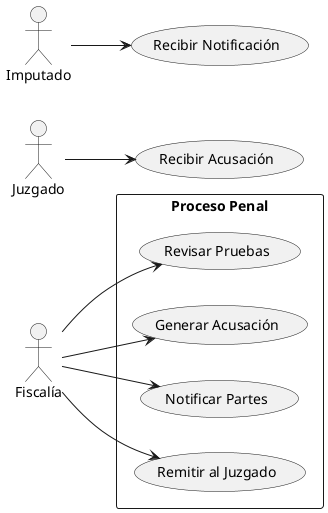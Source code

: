 @startuml
left to right direction
actor Fiscalía
actor Juzgado
actor Imputado

rectangle "Proceso Penal" {
  (Revisar Pruebas) as revisar
  (Generar Acusación) as acusar
  (Notificar Partes) as notificar
  (Remitir al Juzgado) as remitir
}

Fiscalía --> revisar
Fiscalía --> acusar
Fiscalía --> notificar
Fiscalía --> remitir
Juzgado --> (Recibir Acusación)
Imputado --> (Recibir Notificación)
@enduml